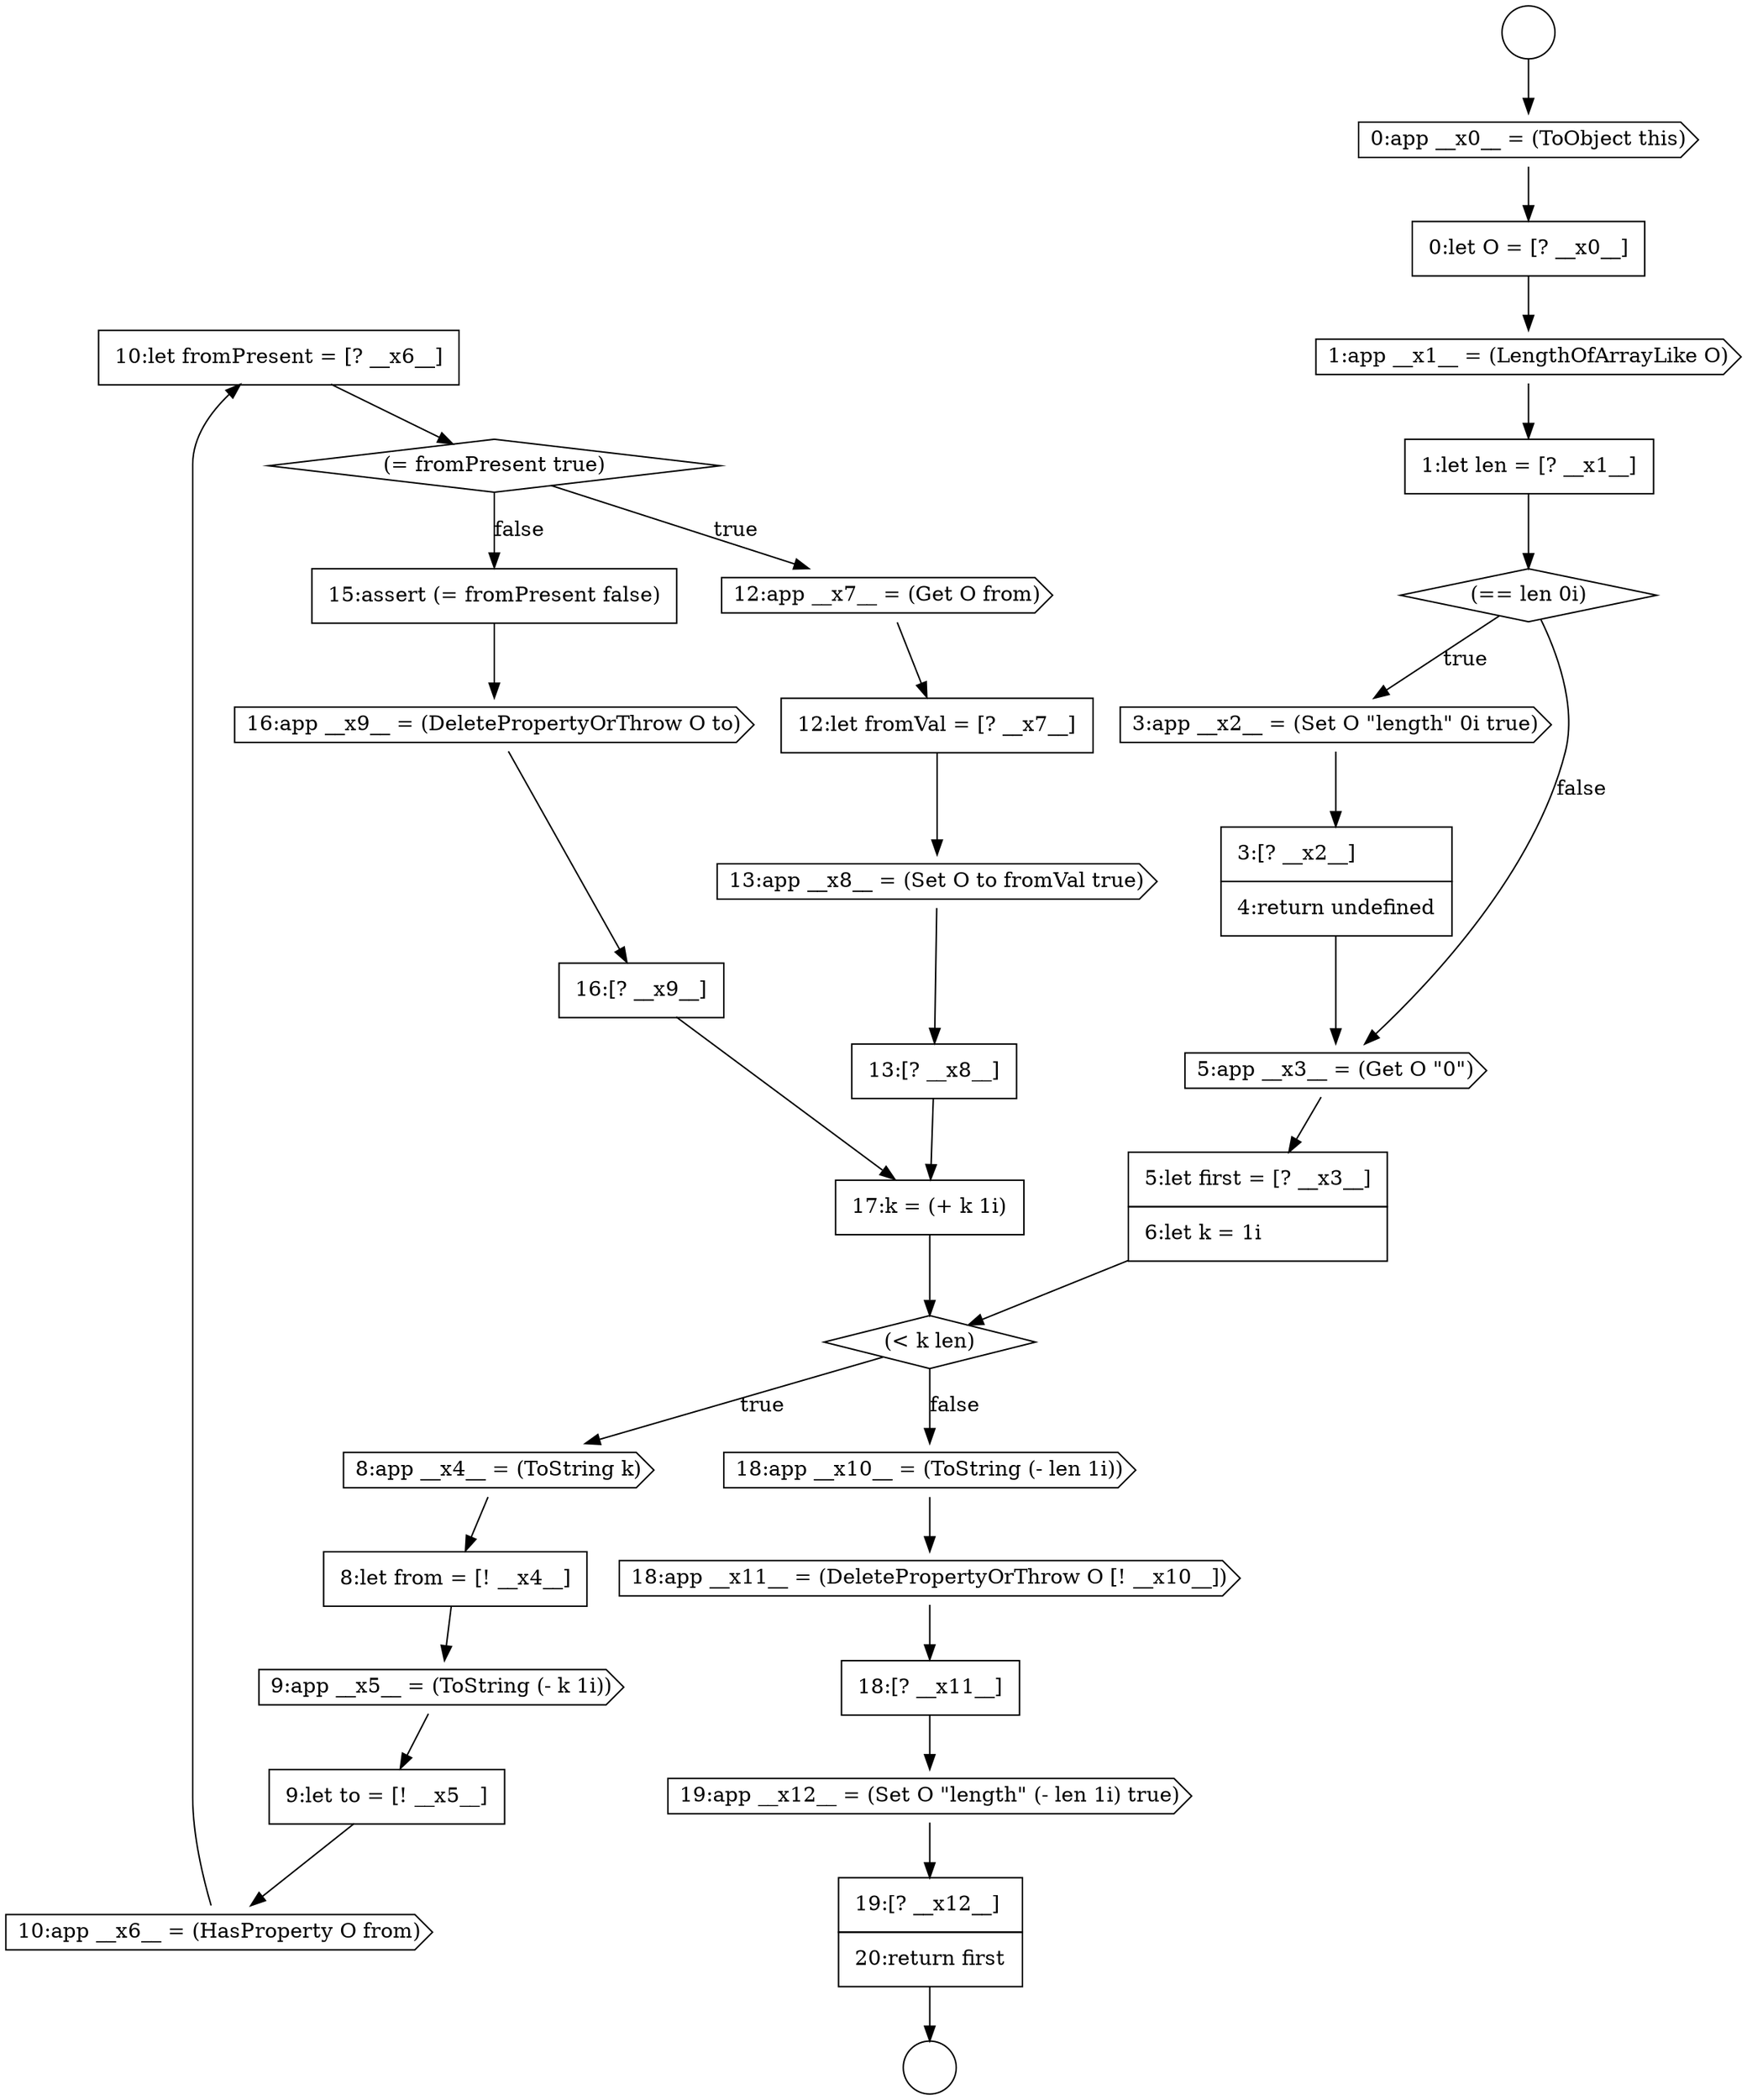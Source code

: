 digraph {
  node16427 [shape=none, margin=0, label=<<font color="black">
    <table border="0" cellborder="1" cellspacing="0" cellpadding="10">
      <tr><td align="left">10:let fromPresent = [? __x6__]</td></tr>
    </table>
  </font>> color="black" fillcolor="white" style=filled]
  node16420 [shape=none, margin=0, label=<<font color="black">
    <table border="0" cellborder="1" cellspacing="0" cellpadding="10">
      <tr><td align="left">5:let first = [? __x3__]</td></tr>
      <tr><td align="left">6:let k = 1i</td></tr>
    </table>
  </font>> color="black" fillcolor="white" style=filled]
  node16431 [shape=cds, label=<<font color="black">13:app __x8__ = (Set O to fromVal true)</font>> color="black" fillcolor="white" style=filled]
  node16433 [shape=none, margin=0, label=<<font color="black">
    <table border="0" cellborder="1" cellspacing="0" cellpadding="10">
      <tr><td align="left">15:assert (= fromPresent false)</td></tr>
    </table>
  </font>> color="black" fillcolor="white" style=filled]
  node16428 [shape=diamond, label=<<font color="black">(= fromPresent true)</font>> color="black" fillcolor="white" style=filled]
  node16410 [shape=circle label=" " color="black" fillcolor="white" style=filled]
  node16432 [shape=none, margin=0, label=<<font color="black">
    <table border="0" cellborder="1" cellspacing="0" cellpadding="10">
      <tr><td align="left">13:[? __x8__]</td></tr>
    </table>
  </font>> color="black" fillcolor="white" style=filled]
  node16415 [shape=none, margin=0, label=<<font color="black">
    <table border="0" cellborder="1" cellspacing="0" cellpadding="10">
      <tr><td align="left">1:let len = [? __x1__]</td></tr>
    </table>
  </font>> color="black" fillcolor="white" style=filled]
  node16439 [shape=none, margin=0, label=<<font color="black">
    <table border="0" cellborder="1" cellspacing="0" cellpadding="10">
      <tr><td align="left">18:[? __x11__]</td></tr>
    </table>
  </font>> color="black" fillcolor="white" style=filled]
  node16435 [shape=none, margin=0, label=<<font color="black">
    <table border="0" cellborder="1" cellspacing="0" cellpadding="10">
      <tr><td align="left">16:[? __x9__]</td></tr>
    </table>
  </font>> color="black" fillcolor="white" style=filled]
  node16429 [shape=cds, label=<<font color="black">12:app __x7__ = (Get O from)</font>> color="black" fillcolor="white" style=filled]
  node16438 [shape=cds, label=<<font color="black">18:app __x11__ = (DeletePropertyOrThrow O [! __x10__])</font>> color="black" fillcolor="white" style=filled]
  node16426 [shape=cds, label=<<font color="black">10:app __x6__ = (HasProperty O from)</font>> color="black" fillcolor="white" style=filled]
  node16412 [shape=cds, label=<<font color="black">0:app __x0__ = (ToObject this)</font>> color="black" fillcolor="white" style=filled]
  node16434 [shape=cds, label=<<font color="black">16:app __x9__ = (DeletePropertyOrThrow O to)</font>> color="black" fillcolor="white" style=filled]
  node16437 [shape=cds, label=<<font color="black">18:app __x10__ = (ToString (- len 1i))</font>> color="black" fillcolor="white" style=filled]
  node16424 [shape=cds, label=<<font color="black">9:app __x5__ = (ToString (- k 1i))</font>> color="black" fillcolor="white" style=filled]
  node16413 [shape=none, margin=0, label=<<font color="black">
    <table border="0" cellborder="1" cellspacing="0" cellpadding="10">
      <tr><td align="left">0:let O = [? __x0__]</td></tr>
    </table>
  </font>> color="black" fillcolor="white" style=filled]
  node16440 [shape=cds, label=<<font color="black">19:app __x12__ = (Set O &quot;length&quot; (- len 1i) true)</font>> color="black" fillcolor="white" style=filled]
  node16423 [shape=none, margin=0, label=<<font color="black">
    <table border="0" cellborder="1" cellspacing="0" cellpadding="10">
      <tr><td align="left">8:let from = [! __x4__]</td></tr>
    </table>
  </font>> color="black" fillcolor="white" style=filled]
  node16414 [shape=cds, label=<<font color="black">1:app __x1__ = (LengthOfArrayLike O)</font>> color="black" fillcolor="white" style=filled]
  node16441 [shape=none, margin=0, label=<<font color="black">
    <table border="0" cellborder="1" cellspacing="0" cellpadding="10">
      <tr><td align="left">19:[? __x12__]</td></tr>
      <tr><td align="left">20:return first</td></tr>
    </table>
  </font>> color="black" fillcolor="white" style=filled]
  node16436 [shape=none, margin=0, label=<<font color="black">
    <table border="0" cellborder="1" cellspacing="0" cellpadding="10">
      <tr><td align="left">17:k = (+ k 1i)</td></tr>
    </table>
  </font>> color="black" fillcolor="white" style=filled]
  node16419 [shape=cds, label=<<font color="black">5:app __x3__ = (Get O &quot;0&quot;)</font>> color="black" fillcolor="white" style=filled]
  node16422 [shape=cds, label=<<font color="black">8:app __x4__ = (ToString k)</font>> color="black" fillcolor="white" style=filled]
  node16425 [shape=none, margin=0, label=<<font color="black">
    <table border="0" cellborder="1" cellspacing="0" cellpadding="10">
      <tr><td align="left">9:let to = [! __x5__]</td></tr>
    </table>
  </font>> color="black" fillcolor="white" style=filled]
  node16416 [shape=diamond, label=<<font color="black">(== len 0i)</font>> color="black" fillcolor="white" style=filled]
  node16411 [shape=circle label=" " color="black" fillcolor="white" style=filled]
  node16418 [shape=none, margin=0, label=<<font color="black">
    <table border="0" cellborder="1" cellspacing="0" cellpadding="10">
      <tr><td align="left">3:[? __x2__]</td></tr>
      <tr><td align="left">4:return undefined</td></tr>
    </table>
  </font>> color="black" fillcolor="white" style=filled]
  node16421 [shape=diamond, label=<<font color="black">(&lt; k len)</font>> color="black" fillcolor="white" style=filled]
  node16430 [shape=none, margin=0, label=<<font color="black">
    <table border="0" cellborder="1" cellspacing="0" cellpadding="10">
      <tr><td align="left">12:let fromVal = [? __x7__]</td></tr>
    </table>
  </font>> color="black" fillcolor="white" style=filled]
  node16417 [shape=cds, label=<<font color="black">3:app __x2__ = (Set O &quot;length&quot; 0i true)</font>> color="black" fillcolor="white" style=filled]
  node16416 -> node16417 [label=<<font color="black">true</font>> color="black"]
  node16416 -> node16419 [label=<<font color="black">false</font>> color="black"]
  node16434 -> node16435 [ color="black"]
  node16414 -> node16415 [ color="black"]
  node16413 -> node16414 [ color="black"]
  node16441 -> node16411 [ color="black"]
  node16440 -> node16441 [ color="black"]
  node16432 -> node16436 [ color="black"]
  node16422 -> node16423 [ color="black"]
  node16437 -> node16438 [ color="black"]
  node16412 -> node16413 [ color="black"]
  node16418 -> node16419 [ color="black"]
  node16419 -> node16420 [ color="black"]
  node16426 -> node16427 [ color="black"]
  node16425 -> node16426 [ color="black"]
  node16427 -> node16428 [ color="black"]
  node16433 -> node16434 [ color="black"]
  node16420 -> node16421 [ color="black"]
  node16429 -> node16430 [ color="black"]
  node16436 -> node16421 [ color="black"]
  node16428 -> node16429 [label=<<font color="black">true</font>> color="black"]
  node16428 -> node16433 [label=<<font color="black">false</font>> color="black"]
  node16410 -> node16412 [ color="black"]
  node16423 -> node16424 [ color="black"]
  node16439 -> node16440 [ color="black"]
  node16438 -> node16439 [ color="black"]
  node16415 -> node16416 [ color="black"]
  node16431 -> node16432 [ color="black"]
  node16417 -> node16418 [ color="black"]
  node16435 -> node16436 [ color="black"]
  node16430 -> node16431 [ color="black"]
  node16421 -> node16422 [label=<<font color="black">true</font>> color="black"]
  node16421 -> node16437 [label=<<font color="black">false</font>> color="black"]
  node16424 -> node16425 [ color="black"]
}
